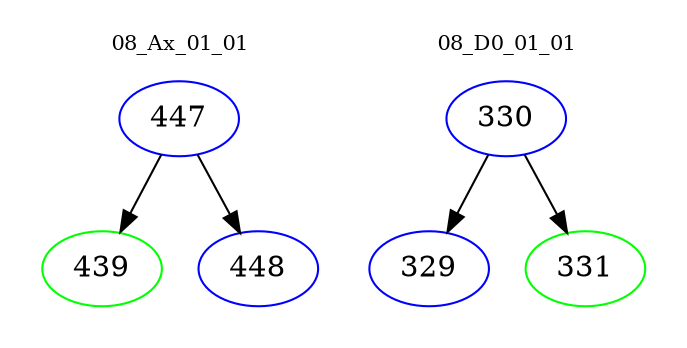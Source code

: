 digraph{
subgraph cluster_0 {
color = white
label = "08_Ax_01_01";
fontsize=10;
T0_447 [label="447", color="blue"]
T0_447 -> T0_439 [color="black"]
T0_439 [label="439", color="green"]
T0_447 -> T0_448 [color="black"]
T0_448 [label="448", color="blue"]
}
subgraph cluster_1 {
color = white
label = "08_D0_01_01";
fontsize=10;
T1_330 [label="330", color="blue"]
T1_330 -> T1_329 [color="black"]
T1_329 [label="329", color="blue"]
T1_330 -> T1_331 [color="black"]
T1_331 [label="331", color="green"]
}
}
